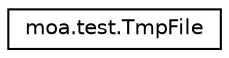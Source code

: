 digraph G
{
  edge [fontname="Helvetica",fontsize="10",labelfontname="Helvetica",labelfontsize="10"];
  node [fontname="Helvetica",fontsize="10",shape=record];
  rankdir=LR;
  Node1 [label="moa.test.TmpFile",height=0.2,width=0.4,color="black", fillcolor="white", style="filled",URL="$classmoa_1_1test_1_1TmpFile.html",tooltip="A simple file handler class that automatically places the file in the system&#39;s..."];
}
